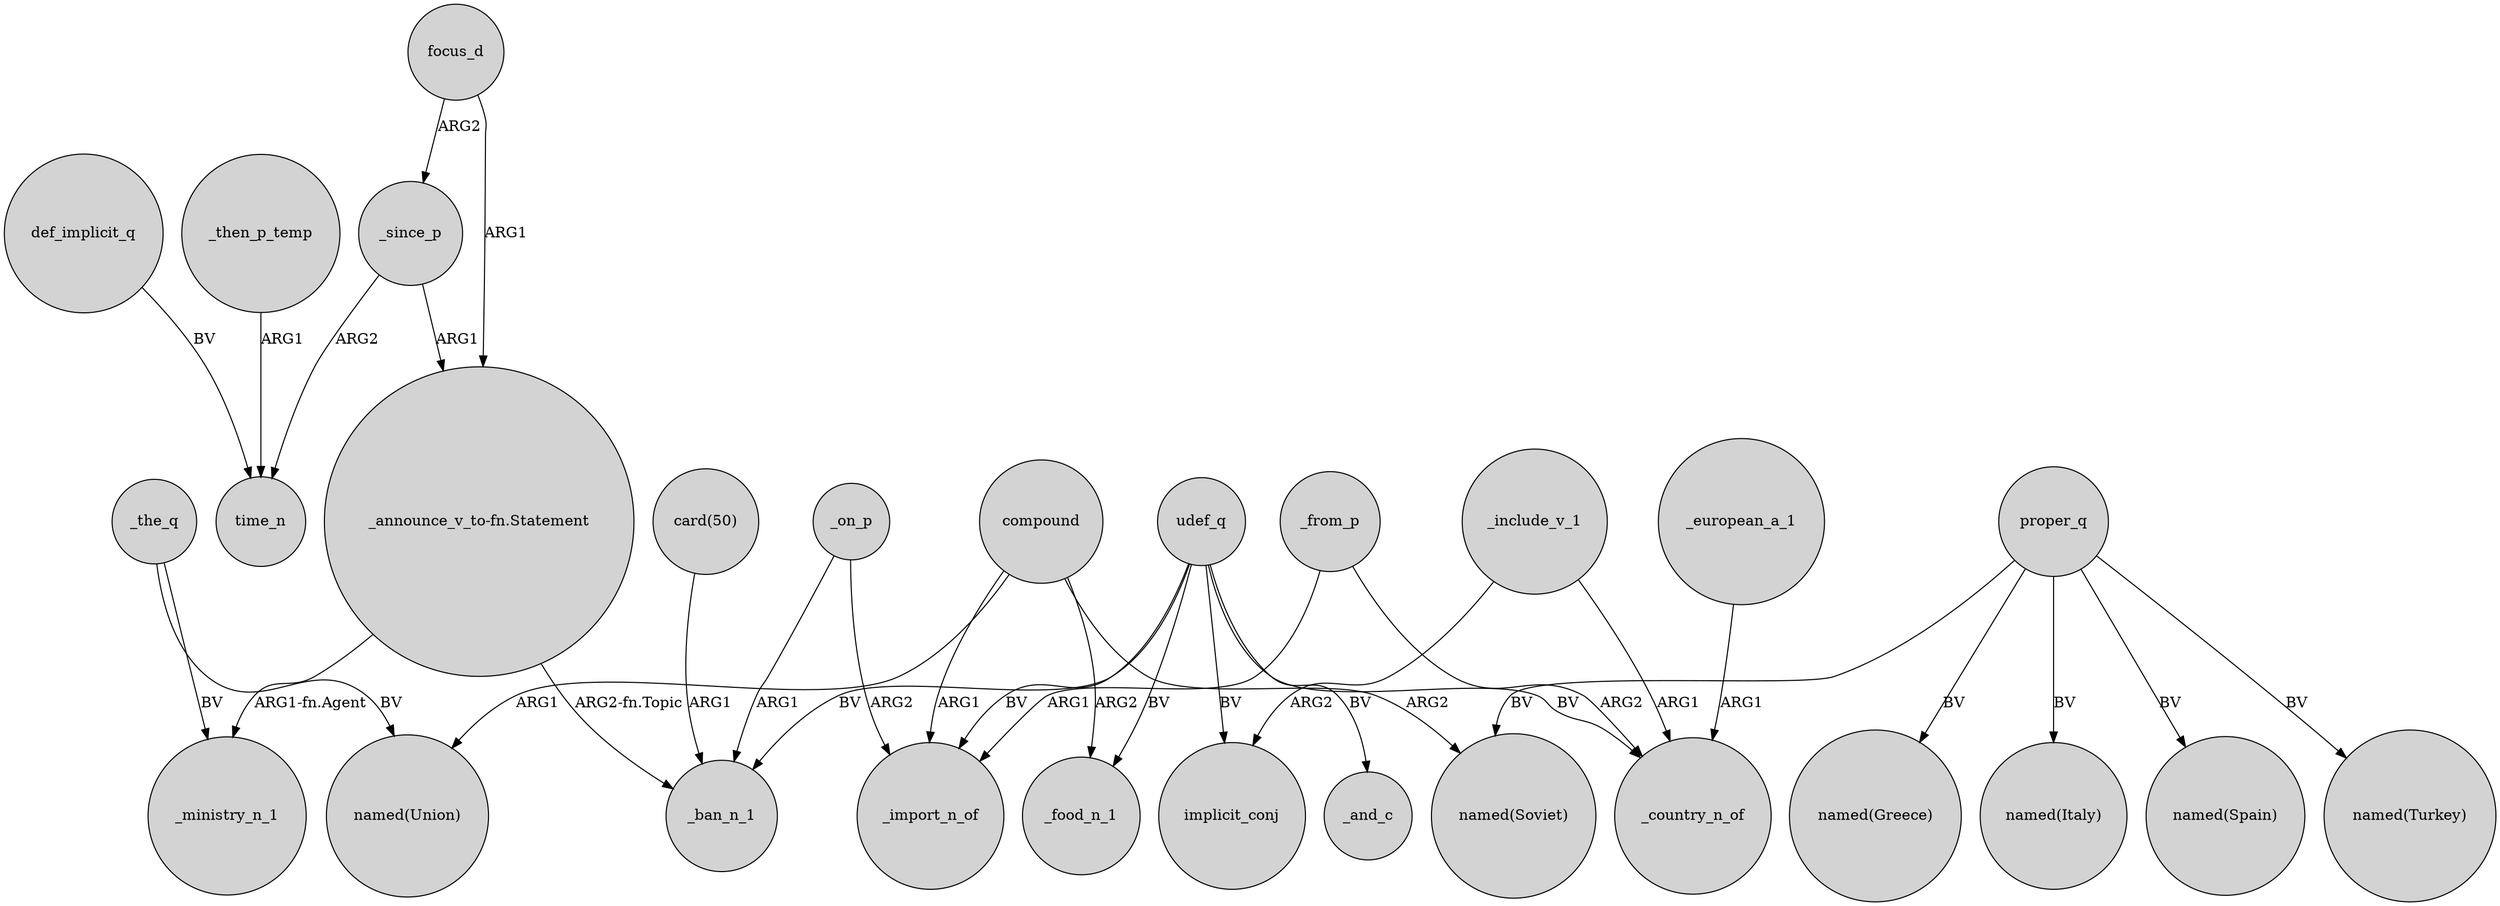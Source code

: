 digraph {
	node [shape=circle style=filled]
	focus_d -> _since_p [label=ARG2]
	compound -> _food_n_1 [label=ARG2]
	_include_v_1 -> _country_n_of [label=ARG1]
	def_implicit_q -> time_n [label=BV]
	focus_d -> "_announce_v_to-fn.Statement" [label=ARG1]
	_the_q -> _ministry_n_1 [label=BV]
	_from_p -> _country_n_of [label=ARG2]
	_include_v_1 -> implicit_conj [label=ARG2]
	_from_p -> _import_n_of [label=ARG1]
	udef_q -> implicit_conj [label=BV]
	proper_q -> "named(Soviet)" [label=BV]
	udef_q -> _food_n_1 [label=BV]
	_then_p_temp -> time_n [label=ARG1]
	"_announce_v_to-fn.Statement" -> _ban_n_1 [label="ARG2-fn.Topic"]
	_the_q -> "named(Union)" [label=BV]
	"card(50)" -> _ban_n_1 [label=ARG1]
	_on_p -> _ban_n_1 [label=ARG1]
	udef_q -> _country_n_of [label=BV]
	_since_p -> time_n [label=ARG2]
	_since_p -> "_announce_v_to-fn.Statement" [label=ARG1]
	compound -> "named(Union)" [label=ARG1]
	compound -> "named(Soviet)" [label=ARG2]
	udef_q -> _import_n_of [label=BV]
	"_announce_v_to-fn.Statement" -> _ministry_n_1 [label="ARG1-fn.Agent"]
	proper_q -> "named(Spain)" [label=BV]
	proper_q -> "named(Turkey)" [label=BV]
	proper_q -> "named(Greece)" [label=BV]
	_on_p -> _import_n_of [label=ARG2]
	udef_q -> _and_c [label=BV]
	compound -> _import_n_of [label=ARG1]
	_european_a_1 -> _country_n_of [label=ARG1]
	udef_q -> _ban_n_1 [label=BV]
	proper_q -> "named(Italy)" [label=BV]
}
